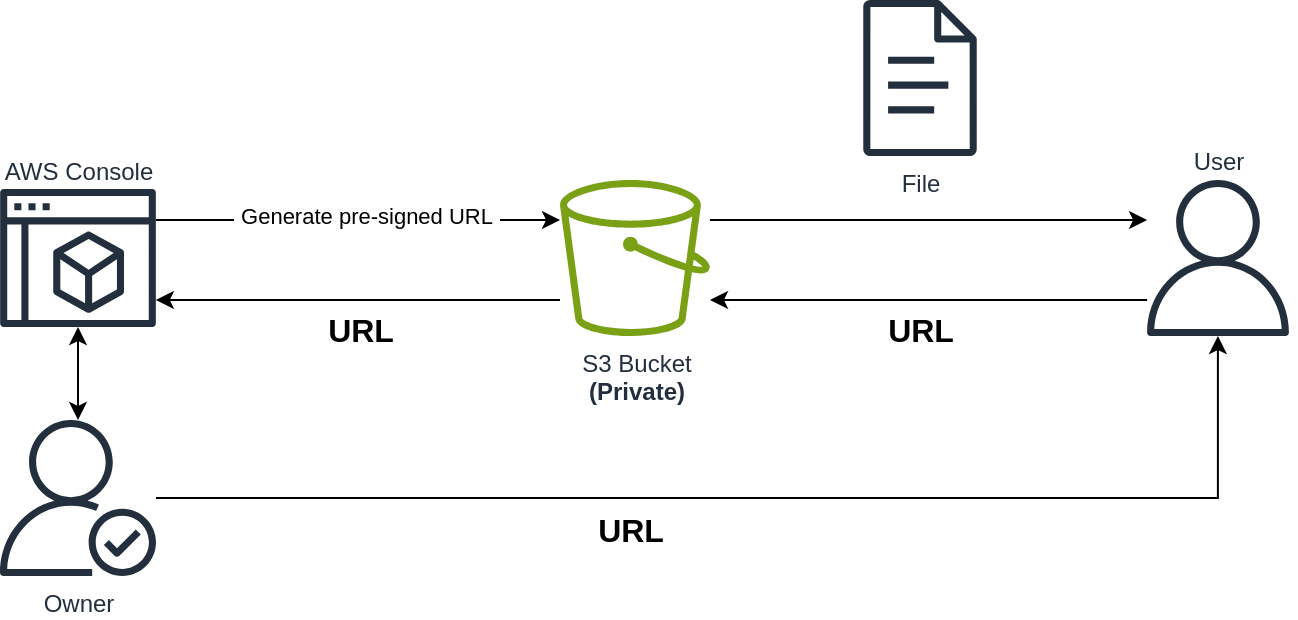 <mxfile version="26.0.4">
  <diagram name="Page-1" id="CsIAI6QtM0QEvkmcSWBc">
    <mxGraphModel dx="1114" dy="1198" grid="1" gridSize="10" guides="1" tooltips="1" connect="1" arrows="1" fold="1" page="1" pageScale="1" pageWidth="850" pageHeight="1100" math="0" shadow="0">
      <root>
        <mxCell id="0" />
        <mxCell id="1" parent="0" />
        <mxCell id="CeESPSaNaMvKhO40v4DI-14" style="edgeStyle=orthogonalEdgeStyle;rounded=0;orthogonalLoop=1;jettySize=auto;html=1;" edge="1" parent="1" source="CeESPSaNaMvKhO40v4DI-2" target="CeESPSaNaMvKhO40v4DI-4">
          <mxGeometry relative="1" as="geometry">
            <Array as="points">
              <mxPoint x="570" y="490" />
              <mxPoint x="570" y="490" />
            </Array>
          </mxGeometry>
        </mxCell>
        <mxCell id="CeESPSaNaMvKhO40v4DI-2" value="User" style="sketch=0;outlineConnect=0;fontColor=#232F3E;gradientColor=none;fillColor=#232F3D;strokeColor=none;dashed=0;verticalLabelPosition=top;verticalAlign=bottom;align=center;html=1;fontSize=12;fontStyle=0;aspect=fixed;pointerEvents=1;shape=mxgraph.aws4.user;labelPosition=center;" vertex="1" parent="1">
          <mxGeometry x="680" y="430" width="78" height="78" as="geometry" />
        </mxCell>
        <mxCell id="CeESPSaNaMvKhO40v4DI-3" value="File" style="sketch=0;outlineConnect=0;fontColor=#232F3E;gradientColor=none;fillColor=#232F3D;strokeColor=none;dashed=0;verticalLabelPosition=bottom;verticalAlign=top;align=center;html=1;fontSize=12;fontStyle=0;aspect=fixed;pointerEvents=1;shape=mxgraph.aws4.document;" vertex="1" parent="1">
          <mxGeometry x="541.5" y="340" width="57" height="78" as="geometry" />
        </mxCell>
        <mxCell id="CeESPSaNaMvKhO40v4DI-6" style="edgeStyle=orthogonalEdgeStyle;rounded=0;orthogonalLoop=1;jettySize=auto;html=1;" edge="1" parent="1" source="CeESPSaNaMvKhO40v4DI-4" target="CeESPSaNaMvKhO40v4DI-2">
          <mxGeometry relative="1" as="geometry">
            <Array as="points">
              <mxPoint x="560" y="450" />
              <mxPoint x="560" y="450" />
            </Array>
          </mxGeometry>
        </mxCell>
        <mxCell id="CeESPSaNaMvKhO40v4DI-17" style="edgeStyle=orthogonalEdgeStyle;rounded=0;orthogonalLoop=1;jettySize=auto;html=1;" edge="1" parent="1" source="CeESPSaNaMvKhO40v4DI-4" target="CeESPSaNaMvKhO40v4DI-8">
          <mxGeometry relative="1" as="geometry">
            <Array as="points">
              <mxPoint x="290" y="490" />
              <mxPoint x="290" y="490" />
            </Array>
          </mxGeometry>
        </mxCell>
        <mxCell id="CeESPSaNaMvKhO40v4DI-4" value="S3 Bucket&lt;div&gt;&lt;b&gt;(Private)&lt;/b&gt;&lt;/div&gt;" style="sketch=0;outlineConnect=0;fontColor=#232F3E;gradientColor=none;fillColor=#7AA116;strokeColor=none;dashed=0;verticalLabelPosition=bottom;verticalAlign=top;align=center;html=1;fontSize=12;fontStyle=0;aspect=fixed;pointerEvents=1;shape=mxgraph.aws4.bucket;" vertex="1" parent="1">
          <mxGeometry x="390" y="430" width="75" height="78" as="geometry" />
        </mxCell>
        <mxCell id="CeESPSaNaMvKhO40v4DI-10" style="edgeStyle=orthogonalEdgeStyle;rounded=0;orthogonalLoop=1;jettySize=auto;html=1;" edge="1" parent="1" source="CeESPSaNaMvKhO40v4DI-8" target="CeESPSaNaMvKhO40v4DI-4">
          <mxGeometry relative="1" as="geometry">
            <Array as="points">
              <mxPoint x="280" y="450" />
              <mxPoint x="280" y="450" />
            </Array>
          </mxGeometry>
        </mxCell>
        <mxCell id="CeESPSaNaMvKhO40v4DI-11" value="&amp;nbsp;Generate pre-signed URL&amp;nbsp;" style="edgeLabel;html=1;align=center;verticalAlign=middle;resizable=0;points=[];" vertex="1" connectable="0" parent="CeESPSaNaMvKhO40v4DI-10">
          <mxGeometry x="0.04" y="2" relative="1" as="geometry">
            <mxPoint as="offset" />
          </mxGeometry>
        </mxCell>
        <mxCell id="CeESPSaNaMvKhO40v4DI-8" value="AWS Console" style="sketch=0;outlineConnect=0;fontColor=#232F3E;gradientColor=none;fillColor=#232F3D;strokeColor=none;dashed=0;verticalLabelPosition=top;verticalAlign=bottom;align=center;html=1;fontSize=12;fontStyle=0;aspect=fixed;pointerEvents=1;shape=mxgraph.aws4.management_console2;labelPosition=center;" vertex="1" parent="1">
          <mxGeometry x="110" y="434.5" width="78" height="69" as="geometry" />
        </mxCell>
        <mxCell id="CeESPSaNaMvKhO40v4DI-12" style="edgeStyle=orthogonalEdgeStyle;rounded=0;orthogonalLoop=1;jettySize=auto;html=1;startArrow=classic;startFill=1;" edge="1" parent="1" source="CeESPSaNaMvKhO40v4DI-9" target="CeESPSaNaMvKhO40v4DI-8">
          <mxGeometry relative="1" as="geometry" />
        </mxCell>
        <mxCell id="CeESPSaNaMvKhO40v4DI-13" style="edgeStyle=orthogonalEdgeStyle;rounded=0;orthogonalLoop=1;jettySize=auto;html=1;" edge="1" parent="1" source="CeESPSaNaMvKhO40v4DI-9" target="CeESPSaNaMvKhO40v4DI-2">
          <mxGeometry relative="1" as="geometry" />
        </mxCell>
        <mxCell id="CeESPSaNaMvKhO40v4DI-9" value="Owner" style="sketch=0;outlineConnect=0;fontColor=#232F3E;gradientColor=none;fillColor=#232F3D;strokeColor=none;dashed=0;verticalLabelPosition=bottom;verticalAlign=top;align=center;html=1;fontSize=12;fontStyle=0;aspect=fixed;pointerEvents=1;shape=mxgraph.aws4.authenticated_user;" vertex="1" parent="1">
          <mxGeometry x="110" y="550" width="78" height="78" as="geometry" />
        </mxCell>
        <mxCell id="CeESPSaNaMvKhO40v4DI-15" value="URL" style="text;html=1;align=center;verticalAlign=middle;resizable=0;points=[];autosize=1;strokeColor=none;fillColor=none;fontSize=16;fontStyle=1" vertex="1" parent="1">
          <mxGeometry x="540" y="490" width="60" height="30" as="geometry" />
        </mxCell>
        <mxCell id="CeESPSaNaMvKhO40v4DI-16" value="URL" style="text;html=1;align=center;verticalAlign=middle;resizable=0;points=[];autosize=1;strokeColor=none;fillColor=none;fontSize=16;fontStyle=1" vertex="1" parent="1">
          <mxGeometry x="260" y="490" width="60" height="30" as="geometry" />
        </mxCell>
        <mxCell id="CeESPSaNaMvKhO40v4DI-18" value="URL" style="text;html=1;align=center;verticalAlign=middle;resizable=0;points=[];autosize=1;strokeColor=none;fillColor=none;fontSize=16;fontStyle=1" vertex="1" parent="1">
          <mxGeometry x="395" y="590" width="60" height="30" as="geometry" />
        </mxCell>
      </root>
    </mxGraphModel>
  </diagram>
</mxfile>
